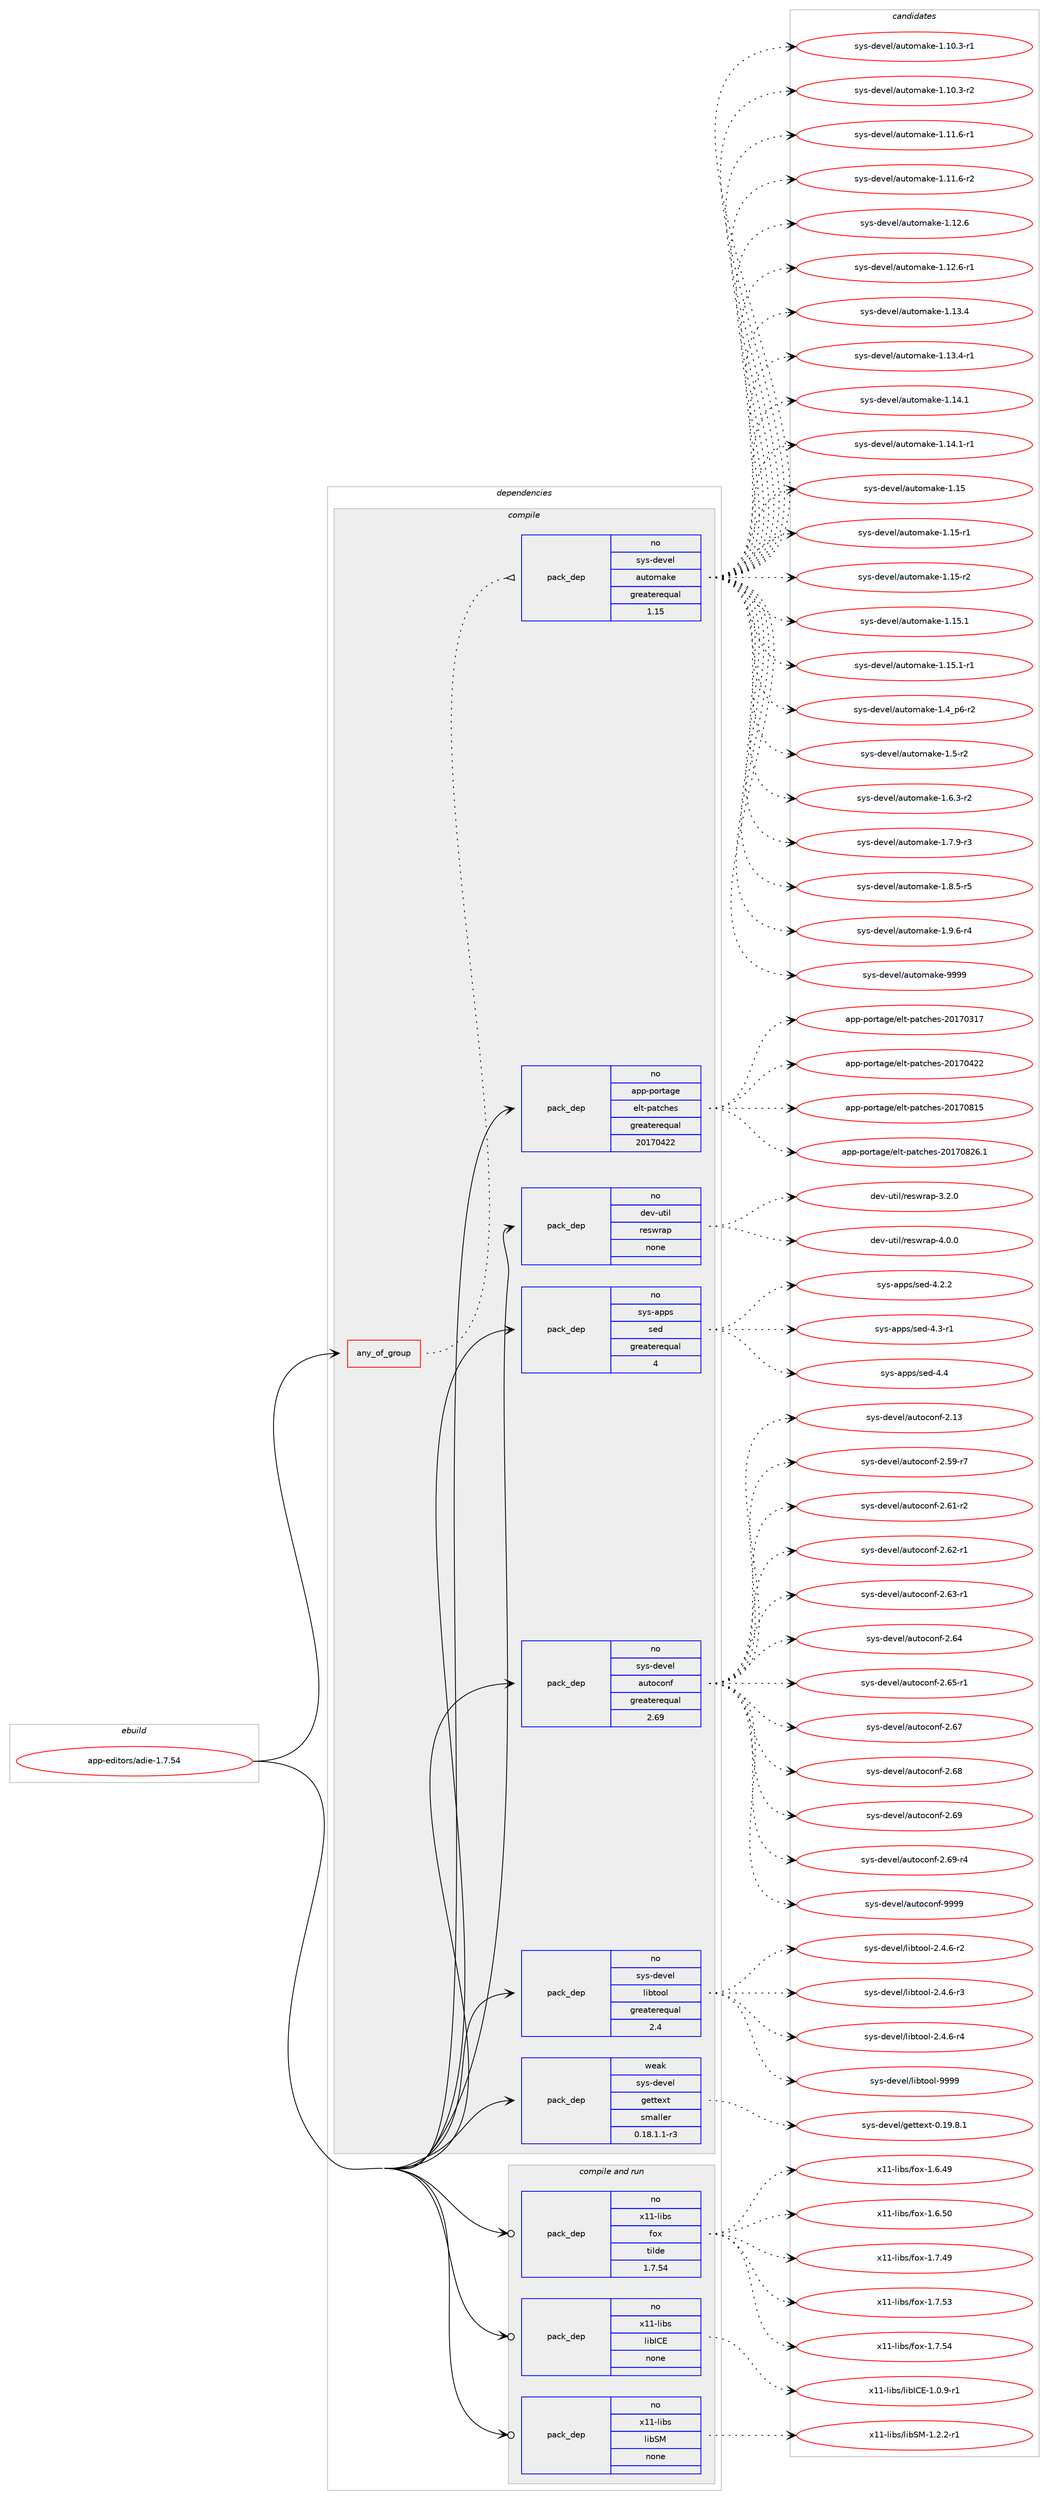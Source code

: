 digraph prolog {

# *************
# Graph options
# *************

newrank=true;
concentrate=true;
compound=true;
graph [rankdir=LR,fontname=Helvetica,fontsize=10,ranksep=1.5];#, ranksep=2.5, nodesep=0.2];
edge  [arrowhead=vee];
node  [fontname=Helvetica,fontsize=10];

# **********
# The ebuild
# **********

subgraph cluster_leftcol {
color=gray;
rank=same;
label=<<i>ebuild</i>>;
id [label="app-editors/adie-1.7.54", color=red, width=4, href="../app-editors/adie-1.7.54.svg"];
}

# ****************
# The dependencies
# ****************

subgraph cluster_midcol {
color=gray;
label=<<i>dependencies</i>>;
subgraph cluster_compile {
fillcolor="#eeeeee";
style=filled;
label=<<i>compile</i>>;
subgraph any334 {
dependency15722 [label=<<TABLE BORDER="0" CELLBORDER="1" CELLSPACING="0" CELLPADDING="4"><TR><TD CELLPADDING="10">any_of_group</TD></TR></TABLE>>, shape=none, color=red];subgraph pack11594 {
dependency15723 [label=<<TABLE BORDER="0" CELLBORDER="1" CELLSPACING="0" CELLPADDING="4" WIDTH="220"><TR><TD ROWSPAN="6" CELLPADDING="30">pack_dep</TD></TR><TR><TD WIDTH="110">no</TD></TR><TR><TD>sys-devel</TD></TR><TR><TD>automake</TD></TR><TR><TD>greaterequal</TD></TR><TR><TD>1.15</TD></TR></TABLE>>, shape=none, color=blue];
}
dependency15722:e -> dependency15723:w [weight=20,style="dotted",arrowhead="oinv"];
}
id:e -> dependency15722:w [weight=20,style="solid",arrowhead="vee"];
subgraph pack11595 {
dependency15724 [label=<<TABLE BORDER="0" CELLBORDER="1" CELLSPACING="0" CELLPADDING="4" WIDTH="220"><TR><TD ROWSPAN="6" CELLPADDING="30">pack_dep</TD></TR><TR><TD WIDTH="110">no</TD></TR><TR><TD>app-portage</TD></TR><TR><TD>elt-patches</TD></TR><TR><TD>greaterequal</TD></TR><TR><TD>20170422</TD></TR></TABLE>>, shape=none, color=blue];
}
id:e -> dependency15724:w [weight=20,style="solid",arrowhead="vee"];
subgraph pack11596 {
dependency15725 [label=<<TABLE BORDER="0" CELLBORDER="1" CELLSPACING="0" CELLPADDING="4" WIDTH="220"><TR><TD ROWSPAN="6" CELLPADDING="30">pack_dep</TD></TR><TR><TD WIDTH="110">no</TD></TR><TR><TD>dev-util</TD></TR><TR><TD>reswrap</TD></TR><TR><TD>none</TD></TR><TR><TD></TD></TR></TABLE>>, shape=none, color=blue];
}
id:e -> dependency15725:w [weight=20,style="solid",arrowhead="vee"];
subgraph pack11597 {
dependency15726 [label=<<TABLE BORDER="0" CELLBORDER="1" CELLSPACING="0" CELLPADDING="4" WIDTH="220"><TR><TD ROWSPAN="6" CELLPADDING="30">pack_dep</TD></TR><TR><TD WIDTH="110">no</TD></TR><TR><TD>sys-apps</TD></TR><TR><TD>sed</TD></TR><TR><TD>greaterequal</TD></TR><TR><TD>4</TD></TR></TABLE>>, shape=none, color=blue];
}
id:e -> dependency15726:w [weight=20,style="solid",arrowhead="vee"];
subgraph pack11598 {
dependency15727 [label=<<TABLE BORDER="0" CELLBORDER="1" CELLSPACING="0" CELLPADDING="4" WIDTH="220"><TR><TD ROWSPAN="6" CELLPADDING="30">pack_dep</TD></TR><TR><TD WIDTH="110">no</TD></TR><TR><TD>sys-devel</TD></TR><TR><TD>autoconf</TD></TR><TR><TD>greaterequal</TD></TR><TR><TD>2.69</TD></TR></TABLE>>, shape=none, color=blue];
}
id:e -> dependency15727:w [weight=20,style="solid",arrowhead="vee"];
subgraph pack11599 {
dependency15728 [label=<<TABLE BORDER="0" CELLBORDER="1" CELLSPACING="0" CELLPADDING="4" WIDTH="220"><TR><TD ROWSPAN="6" CELLPADDING="30">pack_dep</TD></TR><TR><TD WIDTH="110">no</TD></TR><TR><TD>sys-devel</TD></TR><TR><TD>libtool</TD></TR><TR><TD>greaterequal</TD></TR><TR><TD>2.4</TD></TR></TABLE>>, shape=none, color=blue];
}
id:e -> dependency15728:w [weight=20,style="solid",arrowhead="vee"];
subgraph pack11600 {
dependency15729 [label=<<TABLE BORDER="0" CELLBORDER="1" CELLSPACING="0" CELLPADDING="4" WIDTH="220"><TR><TD ROWSPAN="6" CELLPADDING="30">pack_dep</TD></TR><TR><TD WIDTH="110">weak</TD></TR><TR><TD>sys-devel</TD></TR><TR><TD>gettext</TD></TR><TR><TD>smaller</TD></TR><TR><TD>0.18.1.1-r3</TD></TR></TABLE>>, shape=none, color=blue];
}
id:e -> dependency15729:w [weight=20,style="solid",arrowhead="vee"];
}
subgraph cluster_compileandrun {
fillcolor="#eeeeee";
style=filled;
label=<<i>compile and run</i>>;
subgraph pack11601 {
dependency15730 [label=<<TABLE BORDER="0" CELLBORDER="1" CELLSPACING="0" CELLPADDING="4" WIDTH="220"><TR><TD ROWSPAN="6" CELLPADDING="30">pack_dep</TD></TR><TR><TD WIDTH="110">no</TD></TR><TR><TD>x11-libs</TD></TR><TR><TD>fox</TD></TR><TR><TD>tilde</TD></TR><TR><TD>1.7.54</TD></TR></TABLE>>, shape=none, color=blue];
}
id:e -> dependency15730:w [weight=20,style="solid",arrowhead="odotvee"];
subgraph pack11602 {
dependency15731 [label=<<TABLE BORDER="0" CELLBORDER="1" CELLSPACING="0" CELLPADDING="4" WIDTH="220"><TR><TD ROWSPAN="6" CELLPADDING="30">pack_dep</TD></TR><TR><TD WIDTH="110">no</TD></TR><TR><TD>x11-libs</TD></TR><TR><TD>libICE</TD></TR><TR><TD>none</TD></TR><TR><TD></TD></TR></TABLE>>, shape=none, color=blue];
}
id:e -> dependency15731:w [weight=20,style="solid",arrowhead="odotvee"];
subgraph pack11603 {
dependency15732 [label=<<TABLE BORDER="0" CELLBORDER="1" CELLSPACING="0" CELLPADDING="4" WIDTH="220"><TR><TD ROWSPAN="6" CELLPADDING="30">pack_dep</TD></TR><TR><TD WIDTH="110">no</TD></TR><TR><TD>x11-libs</TD></TR><TR><TD>libSM</TD></TR><TR><TD>none</TD></TR><TR><TD></TD></TR></TABLE>>, shape=none, color=blue];
}
id:e -> dependency15732:w [weight=20,style="solid",arrowhead="odotvee"];
}
subgraph cluster_run {
fillcolor="#eeeeee";
style=filled;
label=<<i>run</i>>;
}
}

# **************
# The candidates
# **************

subgraph cluster_choices {
rank=same;
color=gray;
label=<<i>candidates</i>>;

subgraph choice11594 {
color=black;
nodesep=1;
choice11512111545100101118101108479711711611110997107101454946494846514511449 [label="sys-devel/automake-1.10.3-r1", color=red, width=4,href="../sys-devel/automake-1.10.3-r1.svg"];
choice11512111545100101118101108479711711611110997107101454946494846514511450 [label="sys-devel/automake-1.10.3-r2", color=red, width=4,href="../sys-devel/automake-1.10.3-r2.svg"];
choice11512111545100101118101108479711711611110997107101454946494946544511449 [label="sys-devel/automake-1.11.6-r1", color=red, width=4,href="../sys-devel/automake-1.11.6-r1.svg"];
choice11512111545100101118101108479711711611110997107101454946494946544511450 [label="sys-devel/automake-1.11.6-r2", color=red, width=4,href="../sys-devel/automake-1.11.6-r2.svg"];
choice1151211154510010111810110847971171161111099710710145494649504654 [label="sys-devel/automake-1.12.6", color=red, width=4,href="../sys-devel/automake-1.12.6.svg"];
choice11512111545100101118101108479711711611110997107101454946495046544511449 [label="sys-devel/automake-1.12.6-r1", color=red, width=4,href="../sys-devel/automake-1.12.6-r1.svg"];
choice1151211154510010111810110847971171161111099710710145494649514652 [label="sys-devel/automake-1.13.4", color=red, width=4,href="../sys-devel/automake-1.13.4.svg"];
choice11512111545100101118101108479711711611110997107101454946495146524511449 [label="sys-devel/automake-1.13.4-r1", color=red, width=4,href="../sys-devel/automake-1.13.4-r1.svg"];
choice1151211154510010111810110847971171161111099710710145494649524649 [label="sys-devel/automake-1.14.1", color=red, width=4,href="../sys-devel/automake-1.14.1.svg"];
choice11512111545100101118101108479711711611110997107101454946495246494511449 [label="sys-devel/automake-1.14.1-r1", color=red, width=4,href="../sys-devel/automake-1.14.1-r1.svg"];
choice115121115451001011181011084797117116111109971071014549464953 [label="sys-devel/automake-1.15", color=red, width=4,href="../sys-devel/automake-1.15.svg"];
choice1151211154510010111810110847971171161111099710710145494649534511449 [label="sys-devel/automake-1.15-r1", color=red, width=4,href="../sys-devel/automake-1.15-r1.svg"];
choice1151211154510010111810110847971171161111099710710145494649534511450 [label="sys-devel/automake-1.15-r2", color=red, width=4,href="../sys-devel/automake-1.15-r2.svg"];
choice1151211154510010111810110847971171161111099710710145494649534649 [label="sys-devel/automake-1.15.1", color=red, width=4,href="../sys-devel/automake-1.15.1.svg"];
choice11512111545100101118101108479711711611110997107101454946495346494511449 [label="sys-devel/automake-1.15.1-r1", color=red, width=4,href="../sys-devel/automake-1.15.1-r1.svg"];
choice115121115451001011181011084797117116111109971071014549465295112544511450 [label="sys-devel/automake-1.4_p6-r2", color=red, width=4,href="../sys-devel/automake-1.4_p6-r2.svg"];
choice11512111545100101118101108479711711611110997107101454946534511450 [label="sys-devel/automake-1.5-r2", color=red, width=4,href="../sys-devel/automake-1.5-r2.svg"];
choice115121115451001011181011084797117116111109971071014549465446514511450 [label="sys-devel/automake-1.6.3-r2", color=red, width=4,href="../sys-devel/automake-1.6.3-r2.svg"];
choice115121115451001011181011084797117116111109971071014549465546574511451 [label="sys-devel/automake-1.7.9-r3", color=red, width=4,href="../sys-devel/automake-1.7.9-r3.svg"];
choice115121115451001011181011084797117116111109971071014549465646534511453 [label="sys-devel/automake-1.8.5-r5", color=red, width=4,href="../sys-devel/automake-1.8.5-r5.svg"];
choice115121115451001011181011084797117116111109971071014549465746544511452 [label="sys-devel/automake-1.9.6-r4", color=red, width=4,href="../sys-devel/automake-1.9.6-r4.svg"];
choice115121115451001011181011084797117116111109971071014557575757 [label="sys-devel/automake-9999", color=red, width=4,href="../sys-devel/automake-9999.svg"];
dependency15723:e -> choice11512111545100101118101108479711711611110997107101454946494846514511449:w [style=dotted,weight="100"];
dependency15723:e -> choice11512111545100101118101108479711711611110997107101454946494846514511450:w [style=dotted,weight="100"];
dependency15723:e -> choice11512111545100101118101108479711711611110997107101454946494946544511449:w [style=dotted,weight="100"];
dependency15723:e -> choice11512111545100101118101108479711711611110997107101454946494946544511450:w [style=dotted,weight="100"];
dependency15723:e -> choice1151211154510010111810110847971171161111099710710145494649504654:w [style=dotted,weight="100"];
dependency15723:e -> choice11512111545100101118101108479711711611110997107101454946495046544511449:w [style=dotted,weight="100"];
dependency15723:e -> choice1151211154510010111810110847971171161111099710710145494649514652:w [style=dotted,weight="100"];
dependency15723:e -> choice11512111545100101118101108479711711611110997107101454946495146524511449:w [style=dotted,weight="100"];
dependency15723:e -> choice1151211154510010111810110847971171161111099710710145494649524649:w [style=dotted,weight="100"];
dependency15723:e -> choice11512111545100101118101108479711711611110997107101454946495246494511449:w [style=dotted,weight="100"];
dependency15723:e -> choice115121115451001011181011084797117116111109971071014549464953:w [style=dotted,weight="100"];
dependency15723:e -> choice1151211154510010111810110847971171161111099710710145494649534511449:w [style=dotted,weight="100"];
dependency15723:e -> choice1151211154510010111810110847971171161111099710710145494649534511450:w [style=dotted,weight="100"];
dependency15723:e -> choice1151211154510010111810110847971171161111099710710145494649534649:w [style=dotted,weight="100"];
dependency15723:e -> choice11512111545100101118101108479711711611110997107101454946495346494511449:w [style=dotted,weight="100"];
dependency15723:e -> choice115121115451001011181011084797117116111109971071014549465295112544511450:w [style=dotted,weight="100"];
dependency15723:e -> choice11512111545100101118101108479711711611110997107101454946534511450:w [style=dotted,weight="100"];
dependency15723:e -> choice115121115451001011181011084797117116111109971071014549465446514511450:w [style=dotted,weight="100"];
dependency15723:e -> choice115121115451001011181011084797117116111109971071014549465546574511451:w [style=dotted,weight="100"];
dependency15723:e -> choice115121115451001011181011084797117116111109971071014549465646534511453:w [style=dotted,weight="100"];
dependency15723:e -> choice115121115451001011181011084797117116111109971071014549465746544511452:w [style=dotted,weight="100"];
dependency15723:e -> choice115121115451001011181011084797117116111109971071014557575757:w [style=dotted,weight="100"];
}
subgraph choice11595 {
color=black;
nodesep=1;
choice97112112451121111141169710310147101108116451129711699104101115455048495548514955 [label="app-portage/elt-patches-20170317", color=red, width=4,href="../app-portage/elt-patches-20170317.svg"];
choice97112112451121111141169710310147101108116451129711699104101115455048495548525050 [label="app-portage/elt-patches-20170422", color=red, width=4,href="../app-portage/elt-patches-20170422.svg"];
choice97112112451121111141169710310147101108116451129711699104101115455048495548564953 [label="app-portage/elt-patches-20170815", color=red, width=4,href="../app-portage/elt-patches-20170815.svg"];
choice971121124511211111411697103101471011081164511297116991041011154550484955485650544649 [label="app-portage/elt-patches-20170826.1", color=red, width=4,href="../app-portage/elt-patches-20170826.1.svg"];
dependency15724:e -> choice97112112451121111141169710310147101108116451129711699104101115455048495548514955:w [style=dotted,weight="100"];
dependency15724:e -> choice97112112451121111141169710310147101108116451129711699104101115455048495548525050:w [style=dotted,weight="100"];
dependency15724:e -> choice97112112451121111141169710310147101108116451129711699104101115455048495548564953:w [style=dotted,weight="100"];
dependency15724:e -> choice971121124511211111411697103101471011081164511297116991041011154550484955485650544649:w [style=dotted,weight="100"];
}
subgraph choice11596 {
color=black;
nodesep=1;
choice100101118451171161051084711410111511911497112455146504648 [label="dev-util/reswrap-3.2.0", color=red, width=4,href="../dev-util/reswrap-3.2.0.svg"];
choice100101118451171161051084711410111511911497112455246484648 [label="dev-util/reswrap-4.0.0", color=red, width=4,href="../dev-util/reswrap-4.0.0.svg"];
dependency15725:e -> choice100101118451171161051084711410111511911497112455146504648:w [style=dotted,weight="100"];
dependency15725:e -> choice100101118451171161051084711410111511911497112455246484648:w [style=dotted,weight="100"];
}
subgraph choice11597 {
color=black;
nodesep=1;
choice115121115459711211211547115101100455246504650 [label="sys-apps/sed-4.2.2", color=red, width=4,href="../sys-apps/sed-4.2.2.svg"];
choice115121115459711211211547115101100455246514511449 [label="sys-apps/sed-4.3-r1", color=red, width=4,href="../sys-apps/sed-4.3-r1.svg"];
choice11512111545971121121154711510110045524652 [label="sys-apps/sed-4.4", color=red, width=4,href="../sys-apps/sed-4.4.svg"];
dependency15726:e -> choice115121115459711211211547115101100455246504650:w [style=dotted,weight="100"];
dependency15726:e -> choice115121115459711211211547115101100455246514511449:w [style=dotted,weight="100"];
dependency15726:e -> choice11512111545971121121154711510110045524652:w [style=dotted,weight="100"];
}
subgraph choice11598 {
color=black;
nodesep=1;
choice115121115451001011181011084797117116111991111101024550464951 [label="sys-devel/autoconf-2.13", color=red, width=4,href="../sys-devel/autoconf-2.13.svg"];
choice1151211154510010111810110847971171161119911111010245504653574511455 [label="sys-devel/autoconf-2.59-r7", color=red, width=4,href="../sys-devel/autoconf-2.59-r7.svg"];
choice1151211154510010111810110847971171161119911111010245504654494511450 [label="sys-devel/autoconf-2.61-r2", color=red, width=4,href="../sys-devel/autoconf-2.61-r2.svg"];
choice1151211154510010111810110847971171161119911111010245504654504511449 [label="sys-devel/autoconf-2.62-r1", color=red, width=4,href="../sys-devel/autoconf-2.62-r1.svg"];
choice1151211154510010111810110847971171161119911111010245504654514511449 [label="sys-devel/autoconf-2.63-r1", color=red, width=4,href="../sys-devel/autoconf-2.63-r1.svg"];
choice115121115451001011181011084797117116111991111101024550465452 [label="sys-devel/autoconf-2.64", color=red, width=4,href="../sys-devel/autoconf-2.64.svg"];
choice1151211154510010111810110847971171161119911111010245504654534511449 [label="sys-devel/autoconf-2.65-r1", color=red, width=4,href="../sys-devel/autoconf-2.65-r1.svg"];
choice115121115451001011181011084797117116111991111101024550465455 [label="sys-devel/autoconf-2.67", color=red, width=4,href="../sys-devel/autoconf-2.67.svg"];
choice115121115451001011181011084797117116111991111101024550465456 [label="sys-devel/autoconf-2.68", color=red, width=4,href="../sys-devel/autoconf-2.68.svg"];
choice115121115451001011181011084797117116111991111101024550465457 [label="sys-devel/autoconf-2.69", color=red, width=4,href="../sys-devel/autoconf-2.69.svg"];
choice1151211154510010111810110847971171161119911111010245504654574511452 [label="sys-devel/autoconf-2.69-r4", color=red, width=4,href="../sys-devel/autoconf-2.69-r4.svg"];
choice115121115451001011181011084797117116111991111101024557575757 [label="sys-devel/autoconf-9999", color=red, width=4,href="../sys-devel/autoconf-9999.svg"];
dependency15727:e -> choice115121115451001011181011084797117116111991111101024550464951:w [style=dotted,weight="100"];
dependency15727:e -> choice1151211154510010111810110847971171161119911111010245504653574511455:w [style=dotted,weight="100"];
dependency15727:e -> choice1151211154510010111810110847971171161119911111010245504654494511450:w [style=dotted,weight="100"];
dependency15727:e -> choice1151211154510010111810110847971171161119911111010245504654504511449:w [style=dotted,weight="100"];
dependency15727:e -> choice1151211154510010111810110847971171161119911111010245504654514511449:w [style=dotted,weight="100"];
dependency15727:e -> choice115121115451001011181011084797117116111991111101024550465452:w [style=dotted,weight="100"];
dependency15727:e -> choice1151211154510010111810110847971171161119911111010245504654534511449:w [style=dotted,weight="100"];
dependency15727:e -> choice115121115451001011181011084797117116111991111101024550465455:w [style=dotted,weight="100"];
dependency15727:e -> choice115121115451001011181011084797117116111991111101024550465456:w [style=dotted,weight="100"];
dependency15727:e -> choice115121115451001011181011084797117116111991111101024550465457:w [style=dotted,weight="100"];
dependency15727:e -> choice1151211154510010111810110847971171161119911111010245504654574511452:w [style=dotted,weight="100"];
dependency15727:e -> choice115121115451001011181011084797117116111991111101024557575757:w [style=dotted,weight="100"];
}
subgraph choice11599 {
color=black;
nodesep=1;
choice1151211154510010111810110847108105981161111111084550465246544511450 [label="sys-devel/libtool-2.4.6-r2", color=red, width=4,href="../sys-devel/libtool-2.4.6-r2.svg"];
choice1151211154510010111810110847108105981161111111084550465246544511451 [label="sys-devel/libtool-2.4.6-r3", color=red, width=4,href="../sys-devel/libtool-2.4.6-r3.svg"];
choice1151211154510010111810110847108105981161111111084550465246544511452 [label="sys-devel/libtool-2.4.6-r4", color=red, width=4,href="../sys-devel/libtool-2.4.6-r4.svg"];
choice1151211154510010111810110847108105981161111111084557575757 [label="sys-devel/libtool-9999", color=red, width=4,href="../sys-devel/libtool-9999.svg"];
dependency15728:e -> choice1151211154510010111810110847108105981161111111084550465246544511450:w [style=dotted,weight="100"];
dependency15728:e -> choice1151211154510010111810110847108105981161111111084550465246544511451:w [style=dotted,weight="100"];
dependency15728:e -> choice1151211154510010111810110847108105981161111111084550465246544511452:w [style=dotted,weight="100"];
dependency15728:e -> choice1151211154510010111810110847108105981161111111084557575757:w [style=dotted,weight="100"];
}
subgraph choice11600 {
color=black;
nodesep=1;
choice1151211154510010111810110847103101116116101120116454846495746564649 [label="sys-devel/gettext-0.19.8.1", color=red, width=4,href="../sys-devel/gettext-0.19.8.1.svg"];
dependency15729:e -> choice1151211154510010111810110847103101116116101120116454846495746564649:w [style=dotted,weight="100"];
}
subgraph choice11601 {
color=black;
nodesep=1;
choice120494945108105981154710211112045494654465257 [label="x11-libs/fox-1.6.49", color=red, width=4,href="../x11-libs/fox-1.6.49.svg"];
choice120494945108105981154710211112045494654465348 [label="x11-libs/fox-1.6.50", color=red, width=4,href="../x11-libs/fox-1.6.50.svg"];
choice120494945108105981154710211112045494655465257 [label="x11-libs/fox-1.7.49", color=red, width=4,href="../x11-libs/fox-1.7.49.svg"];
choice120494945108105981154710211112045494655465351 [label="x11-libs/fox-1.7.53", color=red, width=4,href="../x11-libs/fox-1.7.53.svg"];
choice120494945108105981154710211112045494655465352 [label="x11-libs/fox-1.7.54", color=red, width=4,href="../x11-libs/fox-1.7.54.svg"];
dependency15730:e -> choice120494945108105981154710211112045494654465257:w [style=dotted,weight="100"];
dependency15730:e -> choice120494945108105981154710211112045494654465348:w [style=dotted,weight="100"];
dependency15730:e -> choice120494945108105981154710211112045494655465257:w [style=dotted,weight="100"];
dependency15730:e -> choice120494945108105981154710211112045494655465351:w [style=dotted,weight="100"];
dependency15730:e -> choice120494945108105981154710211112045494655465352:w [style=dotted,weight="100"];
}
subgraph choice11602 {
color=black;
nodesep=1;
choice1204949451081059811547108105987367694549464846574511449 [label="x11-libs/libICE-1.0.9-r1", color=red, width=4,href="../x11-libs/libICE-1.0.9-r1.svg"];
dependency15731:e -> choice1204949451081059811547108105987367694549464846574511449:w [style=dotted,weight="100"];
}
subgraph choice11603 {
color=black;
nodesep=1;
choice12049494510810598115471081059883774549465046504511449 [label="x11-libs/libSM-1.2.2-r1", color=red, width=4,href="../x11-libs/libSM-1.2.2-r1.svg"];
dependency15732:e -> choice12049494510810598115471081059883774549465046504511449:w [style=dotted,weight="100"];
}
}

}
